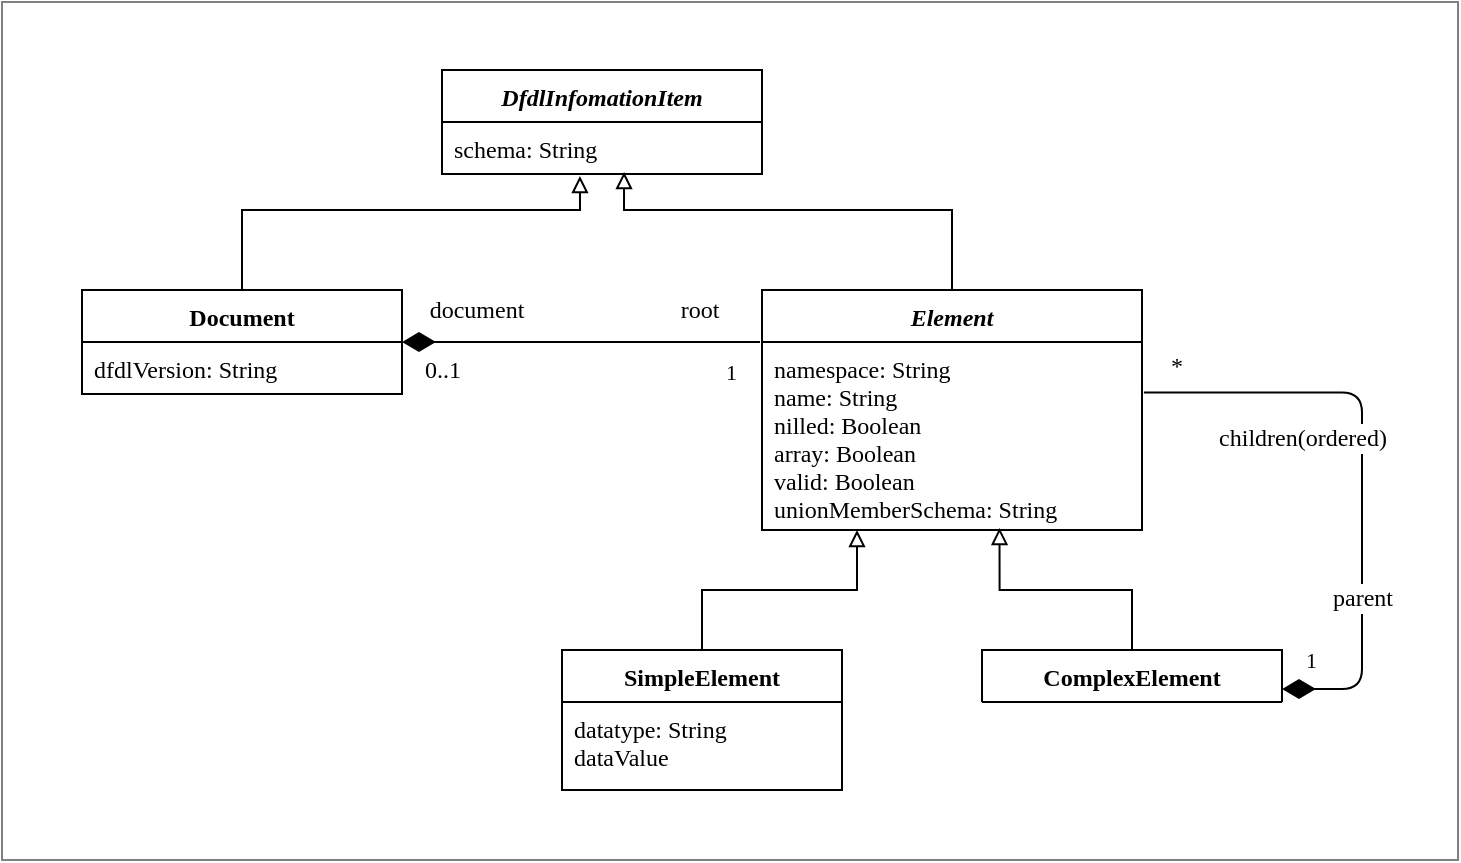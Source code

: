 <mxfile version="12.3.3" type="device" pages="1"><diagram name="Page-1" id="c4acf3e9-155e-7222-9cf6-157b1a14988f"><mxGraphModel dx="1422" dy="692" grid="0" gridSize="10" guides="0" tooltips="1" connect="1" arrows="1" fold="1" page="0" pageScale="1" pageWidth="850" pageHeight="1100" background="#ffffff" math="0" shadow="0"><root><mxCell id="0"/><mxCell id="1" parent="0"/><mxCell id="uzu0MZjaJK1kkP5FTT_3-2" value="" style="rounded=0;whiteSpace=wrap;html=1;startSize=26;fontFamily=Verdana;strokeColor=#808080;" parent="1" vertex="1"><mxGeometry x="60" y="16" width="728" height="429" as="geometry"/></mxCell><mxCell id="QOHlp6KTC2RtNLKRjldk-1" value="DfdlInfomationItem" style="swimlane;fontStyle=3;align=center;verticalAlign=top;childLayout=stackLayout;horizontal=1;startSize=26;horizontalStack=0;resizeParent=1;resizeParentMax=0;resizeLast=0;collapsible=1;marginBottom=0;fontFamily=Verdana;" parent="1" vertex="1"><mxGeometry x="280" y="50" width="160" height="52" as="geometry"/></mxCell><mxCell id="QOHlp6KTC2RtNLKRjldk-2" value="schema: String" style="text;strokeColor=none;fillColor=none;align=left;verticalAlign=top;spacingLeft=4;spacingRight=4;overflow=hidden;rotatable=0;points=[[0,0.5],[1,0.5]];portConstraint=eastwest;fontFamily=Verdana;" parent="QOHlp6KTC2RtNLKRjldk-1" vertex="1"><mxGeometry y="26" width="160" height="26" as="geometry"/></mxCell><mxCell id="QOHlp6KTC2RtNLKRjldk-31" style="edgeStyle=orthogonalEdgeStyle;rounded=0;orthogonalLoop=1;jettySize=auto;html=1;entryX=0.431;entryY=1.038;entryDx=0;entryDy=0;entryPerimeter=0;startSize=26;endArrow=block;endFill=0;fontFamily=Verdana;" parent="1" source="QOHlp6KTC2RtNLKRjldk-6" target="QOHlp6KTC2RtNLKRjldk-2" edge="1"><mxGeometry relative="1" as="geometry"><Array as="points"><mxPoint x="180" y="120"/><mxPoint x="349" y="120"/></Array></mxGeometry></mxCell><mxCell id="QOHlp6KTC2RtNLKRjldk-6" value="Document" style="swimlane;fontStyle=1;align=center;verticalAlign=top;childLayout=stackLayout;horizontal=1;startSize=26;horizontalStack=0;resizeParent=1;resizeParentMax=0;resizeLast=0;collapsible=1;marginBottom=0;fontFamily=Verdana;" parent="1" vertex="1"><mxGeometry x="100" y="160" width="160" height="52" as="geometry"/></mxCell><mxCell id="QOHlp6KTC2RtNLKRjldk-7" value="dfdlVersion: String" style="text;strokeColor=none;fillColor=none;align=left;verticalAlign=top;spacingLeft=4;spacingRight=4;overflow=hidden;rotatable=0;points=[[0,0.5],[1,0.5]];portConstraint=eastwest;fontFamily=Verdana;" parent="QOHlp6KTC2RtNLKRjldk-6" vertex="1"><mxGeometry y="26" width="160" height="26" as="geometry"/></mxCell><mxCell id="QOHlp6KTC2RtNLKRjldk-34" style="edgeStyle=orthogonalEdgeStyle;rounded=0;orthogonalLoop=1;jettySize=auto;html=1;entryX=0.569;entryY=0.962;entryDx=0;entryDy=0;entryPerimeter=0;startSize=26;endArrow=block;endFill=0;fontFamily=Verdana;" parent="1" source="QOHlp6KTC2RtNLKRjldk-10" target="QOHlp6KTC2RtNLKRjldk-2" edge="1"><mxGeometry relative="1" as="geometry"><Array as="points"><mxPoint x="535" y="120"/><mxPoint x="371" y="120"/></Array></mxGeometry></mxCell><mxCell id="QOHlp6KTC2RtNLKRjldk-10" value="Element" style="swimlane;fontStyle=3;align=center;verticalAlign=top;childLayout=stackLayout;horizontal=1;startSize=26;horizontalStack=0;resizeParent=1;resizeParentMax=0;resizeLast=0;collapsible=1;marginBottom=0;fontFamily=Verdana;" parent="1" vertex="1"><mxGeometry x="440" y="160" width="190" height="120" as="geometry"><mxRectangle x="520" y="160" width="90" height="26" as="alternateBounds"/></mxGeometry></mxCell><mxCell id="QOHlp6KTC2RtNLKRjldk-11" value="namespace: String&#xA;name: String&#xA;nilled: Boolean&#xA;array: Boolean&#xA;valid: Boolean&#xA;unionMemberSchema: String&#xA;&#xA;&#xA;" style="text;strokeColor=none;fillColor=none;align=left;verticalAlign=top;spacingLeft=4;spacingRight=4;overflow=hidden;rotatable=0;points=[[0,0.5],[1,0.5]];portConstraint=eastwest;fontFamily=Verdana;" parent="QOHlp6KTC2RtNLKRjldk-10" vertex="1"><mxGeometry y="26" width="190" height="94" as="geometry"/></mxCell><mxCell id="QOHlp6KTC2RtNLKRjldk-29" style="edgeStyle=orthogonalEdgeStyle;rounded=0;orthogonalLoop=1;jettySize=auto;html=1;entryX=0.25;entryY=1;entryDx=0;entryDy=0;entryPerimeter=0;startSize=26;endArrow=block;endFill=0;fontFamily=Verdana;" parent="1" source="QOHlp6KTC2RtNLKRjldk-14" target="QOHlp6KTC2RtNLKRjldk-11" edge="1"><mxGeometry relative="1" as="geometry"/></mxCell><mxCell id="QOHlp6KTC2RtNLKRjldk-14" value="SimpleElement" style="swimlane;fontStyle=1;align=center;verticalAlign=top;childLayout=stackLayout;horizontal=1;startSize=26;horizontalStack=0;resizeParent=1;resizeParentMax=0;resizeLast=0;collapsible=1;marginBottom=0;fontFamily=Verdana;" parent="1" vertex="1"><mxGeometry x="340" y="340" width="140" height="70" as="geometry"/></mxCell><mxCell id="QOHlp6KTC2RtNLKRjldk-15" value="datatype: String&#xA;dataValue&#xA;" style="text;strokeColor=none;fillColor=none;align=left;verticalAlign=top;spacingLeft=4;spacingRight=4;overflow=hidden;rotatable=0;points=[[0,0.5],[1,0.5]];portConstraint=eastwest;fontFamily=Verdana;" parent="QOHlp6KTC2RtNLKRjldk-14" vertex="1"><mxGeometry y="26" width="140" height="44" as="geometry"/></mxCell><mxCell id="QOHlp6KTC2RtNLKRjldk-22" value="1" style="endArrow=none;html=1;endSize=12;startArrow=diamondThin;startSize=14;startFill=1;edgeStyle=orthogonalEdgeStyle;align=left;verticalAlign=bottom;exitX=1;exitY=0.75;exitDx=0;exitDy=0;entryX=1.005;entryY=0.269;entryDx=0;entryDy=0;entryPerimeter=0;endFill=0;fontFamily=Verdana;" parent="1" source="QOHlp6KTC2RtNLKRjldk-24" target="QOHlp6KTC2RtNLKRjldk-11" edge="1"><mxGeometry x="-0.69" y="30" relative="1" as="geometry"><mxPoint x="710" y="490" as="sourcePoint"/><mxPoint x="640" y="120" as="targetPoint"/><Array as="points"><mxPoint x="740" y="359"/><mxPoint x="740" y="211"/></Array><mxPoint as="offset"/></mxGeometry></mxCell><mxCell id="QOHlp6KTC2RtNLKRjldk-35" value="&lt;div&gt;children(ordered)&lt;/div&gt;" style="text;html=1;align=center;verticalAlign=middle;resizable=0;points=[];;labelBackgroundColor=#ffffff;fontFamily=Verdana;" parent="QOHlp6KTC2RtNLKRjldk-22" vertex="1" connectable="0"><mxGeometry x="0.856" y="1" relative="1" as="geometry"><mxPoint x="58" y="21" as="offset"/></mxGeometry></mxCell><mxCell id="QOHlp6KTC2RtNLKRjldk-43" value="parent" style="text;html=1;align=center;verticalAlign=middle;resizable=0;points=[];;labelBackgroundColor=#ffffff;fontFamily=Verdana;" parent="QOHlp6KTC2RtNLKRjldk-22" vertex="1" connectable="0"><mxGeometry x="-0.666" y="-2" relative="1" as="geometry"><mxPoint x="-2" y="-36" as="offset"/></mxGeometry></mxCell><mxCell id="QOHlp6KTC2RtNLKRjldk-30" style="edgeStyle=orthogonalEdgeStyle;rounded=0;orthogonalLoop=1;jettySize=auto;html=1;entryX=0.625;entryY=0.989;entryDx=0;entryDy=0;entryPerimeter=0;startSize=26;endArrow=block;endFill=0;fontFamily=Verdana;" parent="1" source="QOHlp6KTC2RtNLKRjldk-24" target="QOHlp6KTC2RtNLKRjldk-11" edge="1"><mxGeometry relative="1" as="geometry"><Array as="points"><mxPoint x="625" y="310"/><mxPoint x="559" y="310"/></Array></mxGeometry></mxCell><mxCell id="QOHlp6KTC2RtNLKRjldk-24" value="ComplexElement" style="swimlane;fontStyle=1;align=center;verticalAlign=top;childLayout=stackLayout;horizontal=1;startSize=26;horizontalStack=0;resizeParent=1;resizeParentMax=0;resizeLast=0;collapsible=1;marginBottom=0;fontFamily=Verdana;" parent="1" vertex="1" collapsed="1"><mxGeometry x="550" y="340" width="150" height="26" as="geometry"><mxRectangle x="570" y="354" width="160" height="52" as="alternateBounds"/></mxGeometry></mxCell><mxCell id="QOHlp6KTC2RtNLKRjldk-36" value="*" style="text;html=1;align=center;verticalAlign=middle;resizable=0;points=[];;autosize=1;fontFamily=Verdana;" parent="1" vertex="1"><mxGeometry x="636.5" y="188" width="20" height="20" as="geometry"/></mxCell><mxCell id="QOHlp6KTC2RtNLKRjldk-37" value="1" style="endArrow=none;html=1;endSize=12;startArrow=diamondThin;startSize=14;startFill=1;edgeStyle=orthogonalEdgeStyle;align=left;verticalAlign=bottom;exitX=1;exitY=0.5;exitDx=0;exitDy=0;endFill=0;fontFamily=Verdana;strokeColor=#000000;" parent="1" source="QOHlp6KTC2RtNLKRjldk-6" edge="1"><mxGeometry x="0.788" y="-24" relative="1" as="geometry"><mxPoint x="650" y="384" as="sourcePoint"/><mxPoint x="439" y="186" as="targetPoint"/><mxPoint as="offset"/></mxGeometry></mxCell><mxCell id="QOHlp6KTC2RtNLKRjldk-39" value="0..1" style="text;html=1;align=center;verticalAlign=middle;resizable=0;points=[];;labelBackgroundColor=#ffffff;fontFamily=Verdana;" parent="QOHlp6KTC2RtNLKRjldk-37" vertex="1" connectable="0"><mxGeometry x="-0.229" y="-4" relative="1" as="geometry"><mxPoint x="-49" y="10" as="offset"/></mxGeometry></mxCell><mxCell id="QOHlp6KTC2RtNLKRjldk-41" value="document&amp;nbsp;&amp;nbsp; " style="text;html=1;align=center;verticalAlign=middle;resizable=0;points=[];;labelBackgroundColor=#ffffff;fontFamily=Verdana;" parent="QOHlp6KTC2RtNLKRjldk-37" vertex="1" connectable="0"><mxGeometry x="-0.129" y="1" relative="1" as="geometry"><mxPoint x="-38" y="-15" as="offset"/></mxGeometry></mxCell><mxCell id="QOHlp6KTC2RtNLKRjldk-42" value="root&amp;nbsp; " style="text;html=1;align=center;verticalAlign=middle;resizable=0;points=[];;labelBackgroundColor=#ffffff;fontFamily=Verdana;" parent="QOHlp6KTC2RtNLKRjldk-37" vertex="1" connectable="0"><mxGeometry x="0.598" y="-2" relative="1" as="geometry"><mxPoint x="7" y="-18" as="offset"/></mxGeometry></mxCell></root></mxGraphModel></diagram></mxfile>